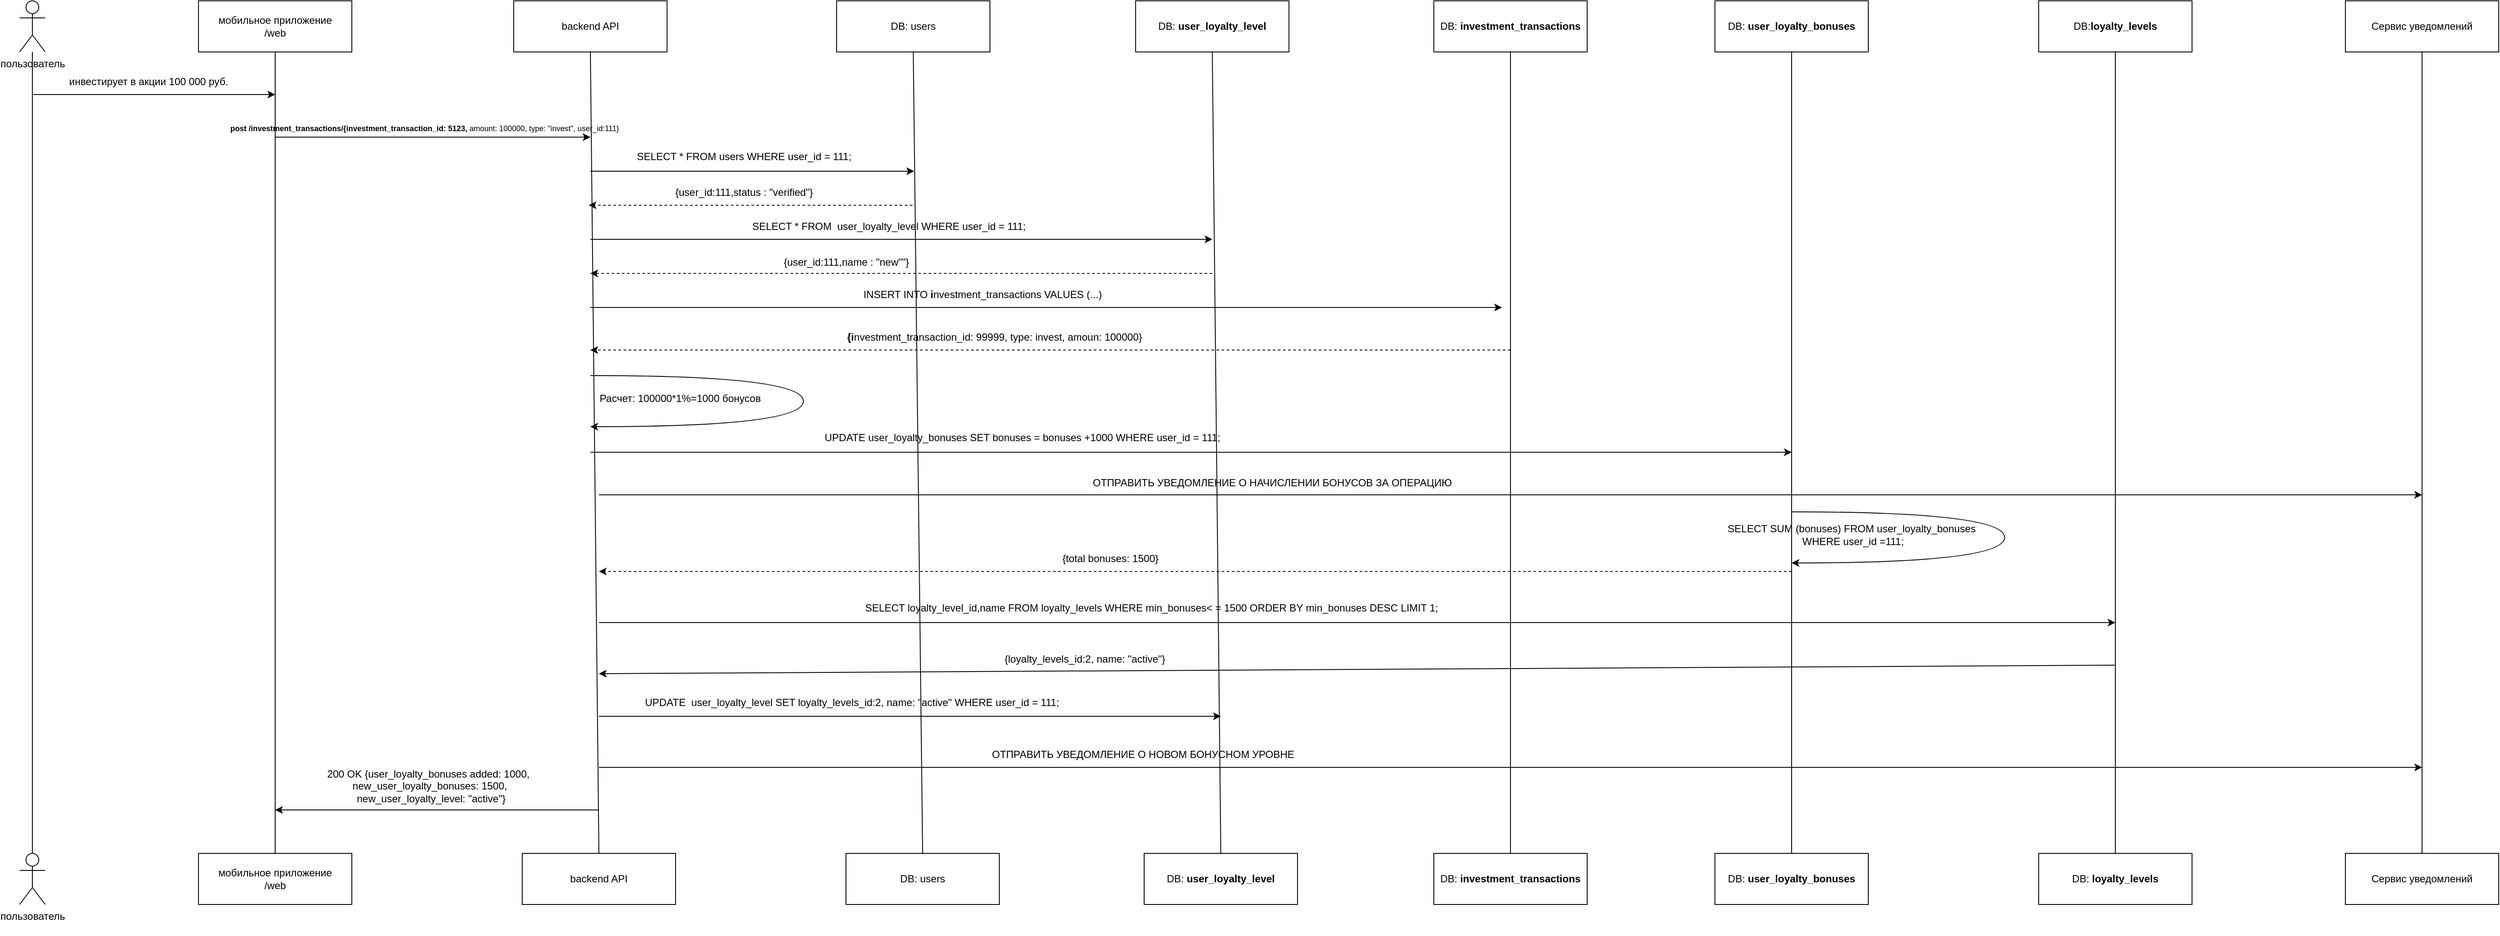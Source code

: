<mxfile version="28.1.0">
  <diagram name="Страница — 1" id="Bk2SN39NL-XOOlmCxDbU">
    <mxGraphModel dx="1296" dy="637" grid="1" gridSize="10" guides="1" tooltips="1" connect="1" arrows="1" fold="1" page="1" pageScale="1" pageWidth="1169" pageHeight="827" math="0" shadow="0">
      <root>
        <mxCell id="0" />
        <mxCell id="1" parent="0" />
        <mxCell id="AueZX1-6-Mkk2wAswE7E-1" value="пользователь&lt;div&gt;&lt;br&gt;&lt;/div&gt;" style="shape=umlActor;verticalLabelPosition=bottom;verticalAlign=top;html=1;outlineConnect=0;" vertex="1" parent="1">
          <mxGeometry x="30" y="10" width="30" height="60" as="geometry" />
        </mxCell>
        <mxCell id="AueZX1-6-Mkk2wAswE7E-9" value="пользователь&lt;div&gt;&lt;br&gt;&lt;/div&gt;" style="shape=umlActor;verticalLabelPosition=bottom;verticalAlign=top;html=1;outlineConnect=0;" vertex="1" parent="1">
          <mxGeometry x="30" y="1011" width="30" height="60" as="geometry" />
        </mxCell>
        <mxCell id="AueZX1-6-Mkk2wAswE7E-10" value="мобильное приложение&lt;div&gt;/web&lt;/div&gt;" style="rounded=0;whiteSpace=wrap;html=1;" vertex="1" parent="1">
          <mxGeometry x="240" y="10" width="180" height="60" as="geometry" />
        </mxCell>
        <mxCell id="AueZX1-6-Mkk2wAswE7E-12" value="мобильное приложение&lt;div&gt;/web&lt;/div&gt;" style="rounded=0;whiteSpace=wrap;html=1;" vertex="1" parent="1">
          <mxGeometry x="240" y="1011" width="180" height="60" as="geometry" />
        </mxCell>
        <mxCell id="AueZX1-6-Mkk2wAswE7E-13" value="backend API" style="rounded=0;whiteSpace=wrap;html=1;" vertex="1" parent="1">
          <mxGeometry x="610" y="10" width="180" height="60" as="geometry" />
        </mxCell>
        <mxCell id="AueZX1-6-Mkk2wAswE7E-14" value="backend API" style="rounded=0;whiteSpace=wrap;html=1;" vertex="1" parent="1">
          <mxGeometry x="620" y="1011" width="180" height="60" as="geometry" />
        </mxCell>
        <mxCell id="AueZX1-6-Mkk2wAswE7E-15" value="DB: users" style="rounded=0;whiteSpace=wrap;html=1;" vertex="1" parent="1">
          <mxGeometry x="989" y="10" width="180" height="60" as="geometry" />
        </mxCell>
        <mxCell id="AueZX1-6-Mkk2wAswE7E-16" value="DB: users" style="rounded=0;whiteSpace=wrap;html=1;" vertex="1" parent="1">
          <mxGeometry x="1000" y="1011" width="180" height="60" as="geometry" />
        </mxCell>
        <mxCell id="AueZX1-6-Mkk2wAswE7E-17" value="" style="endArrow=none;html=1;rounded=0;exitX=0.5;exitY=0;exitDx=0;exitDy=0;exitPerimeter=0;" edge="1" parent="1" source="AueZX1-6-Mkk2wAswE7E-9" target="AueZX1-6-Mkk2wAswE7E-1">
          <mxGeometry width="50" height="50" relative="1" as="geometry">
            <mxPoint x="670" y="310" as="sourcePoint" />
            <mxPoint x="720" y="260" as="targetPoint" />
          </mxGeometry>
        </mxCell>
        <mxCell id="AueZX1-6-Mkk2wAswE7E-18" value="" style="endArrow=none;html=1;rounded=0;entryX=0.5;entryY=1;entryDx=0;entryDy=0;exitX=0.5;exitY=0;exitDx=0;exitDy=0;" edge="1" parent="1" source="AueZX1-6-Mkk2wAswE7E-12" target="AueZX1-6-Mkk2wAswE7E-10">
          <mxGeometry width="50" height="50" relative="1" as="geometry">
            <mxPoint x="220" y="480" as="sourcePoint" />
            <mxPoint x="270" y="430" as="targetPoint" />
          </mxGeometry>
        </mxCell>
        <mxCell id="AueZX1-6-Mkk2wAswE7E-21" value="" style="endArrow=classic;html=1;rounded=0;" edge="1" parent="1">
          <mxGeometry width="50" height="50" relative="1" as="geometry">
            <mxPoint x="46" y="120" as="sourcePoint" />
            <mxPoint x="330" y="120" as="targetPoint" />
          </mxGeometry>
        </mxCell>
        <mxCell id="AueZX1-6-Mkk2wAswE7E-22" value="инвестирует в акции 100 000 руб." style="text;html=1;align=center;verticalAlign=middle;resizable=0;points=[];autosize=1;strokeColor=none;fillColor=none;" vertex="1" parent="1">
          <mxGeometry x="76" y="90" width="210" height="30" as="geometry" />
        </mxCell>
        <mxCell id="AueZX1-6-Mkk2wAswE7E-23" value="" style="endArrow=none;html=1;rounded=0;entryX=0.5;entryY=1;entryDx=0;entryDy=0;exitX=0.5;exitY=0;exitDx=0;exitDy=0;" edge="1" parent="1" source="AueZX1-6-Mkk2wAswE7E-14" target="AueZX1-6-Mkk2wAswE7E-13">
          <mxGeometry width="50" height="50" relative="1" as="geometry">
            <mxPoint x="200" y="370" as="sourcePoint" />
            <mxPoint x="250" y="320" as="targetPoint" />
          </mxGeometry>
        </mxCell>
        <mxCell id="AueZX1-6-Mkk2wAswE7E-24" value="&lt;span style=&quot;font-weight: 700;&quot;&gt;post /investment_transactions/{&lt;/span&gt;&lt;span style=&quot;font-weight: 700;&quot;&gt;investment_transaction_id: 5123,&amp;nbsp;&lt;/span&gt;&lt;span style=&quot;text-align: left; text-wrap-mode: wrap;&quot;&gt;amount: 100000, type: &quot;invest&quot;, user_id:111}&lt;/span&gt;" style="text;html=1;align=center;verticalAlign=middle;resizable=0;points=[];autosize=1;strokeColor=none;fillColor=none;fontSize=9;" vertex="1" parent="1">
          <mxGeometry x="265" y="150" width="480" height="20" as="geometry" />
        </mxCell>
        <mxCell id="AueZX1-6-Mkk2wAswE7E-25" value="" style="endArrow=classic;html=1;rounded=0;" edge="1" parent="1">
          <mxGeometry width="50" height="50" relative="1" as="geometry">
            <mxPoint x="330" y="170" as="sourcePoint" />
            <mxPoint x="700" y="170" as="targetPoint" />
          </mxGeometry>
        </mxCell>
        <mxCell id="AueZX1-6-Mkk2wAswE7E-29" value="" style="endArrow=none;html=1;rounded=0;entryX=0.5;entryY=1;entryDx=0;entryDy=0;exitX=0.5;exitY=0;exitDx=0;exitDy=0;" edge="1" parent="1" source="AueZX1-6-Mkk2wAswE7E-16" target="AueZX1-6-Mkk2wAswE7E-15">
          <mxGeometry width="50" height="50" relative="1" as="geometry">
            <mxPoint x="1170" y="520" as="sourcePoint" />
            <mxPoint x="1220" y="470" as="targetPoint" />
          </mxGeometry>
        </mxCell>
        <mxCell id="AueZX1-6-Mkk2wAswE7E-30" value="" style="endArrow=classic;html=1;rounded=0;" edge="1" parent="1">
          <mxGeometry width="50" height="50" relative="1" as="geometry">
            <mxPoint x="700" y="210" as="sourcePoint" />
            <mxPoint x="1080" y="210" as="targetPoint" />
          </mxGeometry>
        </mxCell>
        <mxCell id="AueZX1-6-Mkk2wAswE7E-31" value="SELECT * FROM users WHERE user_id = 111;" style="text;html=1;align=center;verticalAlign=middle;resizable=0;points=[];autosize=1;strokeColor=none;fillColor=none;" vertex="1" parent="1">
          <mxGeometry x="740" y="178" width="280" height="30" as="geometry" />
        </mxCell>
        <mxCell id="AueZX1-6-Mkk2wAswE7E-33" value="" style="endArrow=classic;html=1;rounded=0;dashed=1;" edge="1" parent="1">
          <mxGeometry width="50" height="50" relative="1" as="geometry">
            <mxPoint x="1078" y="250" as="sourcePoint" />
            <mxPoint x="698" y="250" as="targetPoint" />
          </mxGeometry>
        </mxCell>
        <mxCell id="AueZX1-6-Mkk2wAswE7E-34" value="{user_id:111,status : &quot;verified&quot;}" style="text;html=1;align=center;verticalAlign=middle;resizable=0;points=[];autosize=1;strokeColor=none;fillColor=none;" vertex="1" parent="1">
          <mxGeometry x="785" y="220" width="190" height="30" as="geometry" />
        </mxCell>
        <mxCell id="AueZX1-6-Mkk2wAswE7E-35" value="DB:&amp;nbsp;&lt;span style=&quot;font-weight: 700; text-wrap-mode: nowrap;&quot;&gt;user_loyalty_level&lt;/span&gt;" style="rounded=0;whiteSpace=wrap;html=1;" vertex="1" parent="1">
          <mxGeometry x="1340" y="10" width="180" height="60" as="geometry" />
        </mxCell>
        <mxCell id="AueZX1-6-Mkk2wAswE7E-36" value="DB:&amp;nbsp;&lt;span style=&quot;font-weight: 700; text-wrap-mode: nowrap;&quot;&gt;user_loyalty_level&lt;/span&gt;" style="rounded=0;whiteSpace=wrap;html=1;" vertex="1" parent="1">
          <mxGeometry x="1350" y="1011" width="180" height="60" as="geometry" />
        </mxCell>
        <mxCell id="AueZX1-6-Mkk2wAswE7E-37" value="" style="endArrow=none;html=1;rounded=0;entryX=0.5;entryY=1;entryDx=0;entryDy=0;exitX=0.5;exitY=0;exitDx=0;exitDy=0;" edge="1" parent="1" source="AueZX1-6-Mkk2wAswE7E-36" target="AueZX1-6-Mkk2wAswE7E-35">
          <mxGeometry width="50" height="50" relative="1" as="geometry">
            <mxPoint x="1440" y="500" as="sourcePoint" />
            <mxPoint x="1080" y="210" as="targetPoint" />
          </mxGeometry>
        </mxCell>
        <mxCell id="AueZX1-6-Mkk2wAswE7E-38" value="" style="endArrow=classic;html=1;rounded=0;" edge="1" parent="1">
          <mxGeometry width="50" height="50" relative="1" as="geometry">
            <mxPoint x="700" y="290" as="sourcePoint" />
            <mxPoint x="1430" y="290" as="targetPoint" />
          </mxGeometry>
        </mxCell>
        <mxCell id="AueZX1-6-Mkk2wAswE7E-39" value="SELECT * FROM&amp;nbsp;&lt;span style=&quot;text-wrap-mode: wrap;&quot;&gt;&amp;nbsp;&lt;/span&gt;user_loyalty_level&amp;nbsp;WHERE user_id = 111;" style="text;html=1;align=center;verticalAlign=middle;resizable=0;points=[];autosize=1;strokeColor=none;fillColor=none;" vertex="1" parent="1">
          <mxGeometry x="880" y="260" width="340" height="30" as="geometry" />
        </mxCell>
        <mxCell id="AueZX1-6-Mkk2wAswE7E-40" value="" style="endArrow=classic;html=1;rounded=0;dashed=1;" edge="1" parent="1">
          <mxGeometry width="50" height="50" relative="1" as="geometry">
            <mxPoint x="1430" y="330" as="sourcePoint" />
            <mxPoint x="700" y="330" as="targetPoint" />
          </mxGeometry>
        </mxCell>
        <mxCell id="AueZX1-6-Mkk2wAswE7E-41" value="{user_id:111,&lt;span style=&quot;text-align: left; text-wrap-mode: wrap;&quot;&gt;name&amp;nbsp;&lt;/span&gt;: &quot;new&quot;&lt;span style=&quot;text-align: left; text-wrap-mode: wrap;&quot;&gt;&quot;&lt;/span&gt;}" style="text;html=1;align=center;verticalAlign=middle;resizable=0;points=[];autosize=1;strokeColor=none;fillColor=none;" vertex="1" parent="1">
          <mxGeometry x="915" y="302" width="170" height="30" as="geometry" />
        </mxCell>
        <mxCell id="AueZX1-6-Mkk2wAswE7E-42" value="" style="curved=1;endArrow=none;html=1;rounded=0;startArrow=classic;startFill=1;endFill=0;" edge="1" parent="1">
          <mxGeometry width="50" height="50" relative="1" as="geometry">
            <mxPoint x="2110" y="670" as="sourcePoint" />
            <mxPoint x="2110" y="610" as="targetPoint" />
            <Array as="points">
              <mxPoint x="2360" y="670" />
              <mxPoint x="2360" y="610" />
            </Array>
          </mxGeometry>
        </mxCell>
        <mxCell id="AueZX1-6-Mkk2wAswE7E-43" value="Расчет: 100000*1%=1000 бонусов" style="text;html=1;align=center;verticalAlign=middle;resizable=0;points=[];autosize=1;strokeColor=none;fillColor=none;" vertex="1" parent="1">
          <mxGeometry x="700" y="462" width="210" height="30" as="geometry" />
        </mxCell>
        <mxCell id="AueZX1-6-Mkk2wAswE7E-45" value="DB:&amp;nbsp;&lt;span style=&quot;font-weight: 700; text-wrap-mode: nowrap;&quot;&gt;investment_transactions&lt;/span&gt;" style="rounded=0;whiteSpace=wrap;html=1;" vertex="1" parent="1">
          <mxGeometry x="1690" y="10" width="180" height="60" as="geometry" />
        </mxCell>
        <mxCell id="AueZX1-6-Mkk2wAswE7E-46" value="DB:&amp;nbsp;&lt;span style=&quot;font-weight: 700; text-wrap-mode: nowrap;&quot;&gt;investment_transactions&lt;/span&gt;" style="rounded=0;whiteSpace=wrap;html=1;" vertex="1" parent="1">
          <mxGeometry x="1690" y="1011" width="180" height="60" as="geometry" />
        </mxCell>
        <mxCell id="AueZX1-6-Mkk2wAswE7E-47" value="" style="endArrow=classic;html=1;rounded=0;" edge="1" parent="1">
          <mxGeometry width="50" height="50" relative="1" as="geometry">
            <mxPoint x="700" y="370" as="sourcePoint" />
            <mxPoint x="1770" y="370" as="targetPoint" />
          </mxGeometry>
        </mxCell>
        <mxCell id="AueZX1-6-Mkk2wAswE7E-48" value="" style="endArrow=none;html=1;rounded=0;entryX=0.5;entryY=1;entryDx=0;entryDy=0;exitX=0.5;exitY=0;exitDx=0;exitDy=0;" edge="1" parent="1" source="AueZX1-6-Mkk2wAswE7E-46" target="AueZX1-6-Mkk2wAswE7E-45">
          <mxGeometry width="50" height="50" relative="1" as="geometry">
            <mxPoint x="1200" y="500" as="sourcePoint" />
            <mxPoint x="1250" y="450" as="targetPoint" />
          </mxGeometry>
        </mxCell>
        <mxCell id="AueZX1-6-Mkk2wAswE7E-49" value="INSERT INTO&amp;nbsp;&lt;span style=&quot;font-weight: 700;&quot;&gt;i&lt;/span&gt;nvestment_transactions VALUES (...)" style="text;html=1;align=center;verticalAlign=middle;resizable=0;points=[];autosize=1;strokeColor=none;fillColor=none;" vertex="1" parent="1">
          <mxGeometry x="1010" y="340" width="300" height="30" as="geometry" />
        </mxCell>
        <mxCell id="AueZX1-6-Mkk2wAswE7E-50" value="" style="endArrow=classic;html=1;rounded=0;dashed=1;" edge="1" parent="1">
          <mxGeometry width="50" height="50" relative="1" as="geometry">
            <mxPoint x="1780" y="420" as="sourcePoint" />
            <mxPoint x="700" y="420" as="targetPoint" />
          </mxGeometry>
        </mxCell>
        <mxCell id="AueZX1-6-Mkk2wAswE7E-51" value="&lt;span style=&quot;font-weight: 700;&quot;&gt;{i&lt;/span&gt;nvestment_transaction_id: 99999, type: invest, amoun: 100000}" style="text;html=1;align=center;verticalAlign=middle;resizable=0;points=[];autosize=1;strokeColor=none;fillColor=none;" vertex="1" parent="1">
          <mxGeometry x="989" y="390" width="370" height="30" as="geometry" />
        </mxCell>
        <mxCell id="AueZX1-6-Mkk2wAswE7E-55" value="DB:&amp;nbsp;&lt;span style=&quot;font-weight: 700; text-wrap-mode: nowrap;&quot;&gt;user_loyalty_bonuses&lt;/span&gt;" style="rounded=0;whiteSpace=wrap;html=1;" vertex="1" parent="1">
          <mxGeometry x="2020" y="10" width="180" height="60" as="geometry" />
        </mxCell>
        <mxCell id="AueZX1-6-Mkk2wAswE7E-56" value="DB:&amp;nbsp;&lt;span style=&quot;font-weight: 700; text-wrap-mode: nowrap;&quot;&gt;user_loyalty_bonuses&lt;/span&gt;" style="rounded=0;whiteSpace=wrap;html=1;" vertex="1" parent="1">
          <mxGeometry x="2020" y="1011" width="180" height="60" as="geometry" />
        </mxCell>
        <mxCell id="AueZX1-6-Mkk2wAswE7E-57" value="" style="endArrow=none;html=1;rounded=0;entryX=0.5;entryY=1;entryDx=0;entryDy=0;exitX=0.5;exitY=0;exitDx=0;exitDy=0;" edge="1" parent="1" source="AueZX1-6-Mkk2wAswE7E-56" target="AueZX1-6-Mkk2wAswE7E-55">
          <mxGeometry width="50" height="50" relative="1" as="geometry">
            <mxPoint x="1110" y="240" as="sourcePoint" />
            <mxPoint x="1160" y="190" as="targetPoint" />
          </mxGeometry>
        </mxCell>
        <mxCell id="AueZX1-6-Mkk2wAswE7E-58" value="" style="endArrow=classic;html=1;rounded=0;" edge="1" parent="1">
          <mxGeometry width="50" height="50" relative="1" as="geometry">
            <mxPoint x="700" y="540" as="sourcePoint" />
            <mxPoint x="2110" y="540" as="targetPoint" />
          </mxGeometry>
        </mxCell>
        <mxCell id="AueZX1-6-Mkk2wAswE7E-59" value="UPDATE&amp;nbsp;user_loyalty_bonuses SET bonuses = bonuses&amp;nbsp;+1000 WHERE user_id = 111;&amp;nbsp;&amp;nbsp;" style="text;html=1;align=center;verticalAlign=middle;resizable=0;points=[];autosize=1;strokeColor=none;fillColor=none;" vertex="1" parent="1">
          <mxGeometry x="965" y="508" width="490" height="30" as="geometry" />
        </mxCell>
        <mxCell id="AueZX1-6-Mkk2wAswE7E-60" value="" style="curved=1;endArrow=classic;html=1;rounded=0;" edge="1" parent="1">
          <mxGeometry width="50" height="50" relative="1" as="geometry">
            <mxPoint x="700" y="450" as="sourcePoint" />
            <mxPoint x="700" y="510" as="targetPoint" />
            <Array as="points">
              <mxPoint x="950" y="450" />
              <mxPoint x="950" y="510" />
            </Array>
          </mxGeometry>
        </mxCell>
        <mxCell id="AueZX1-6-Mkk2wAswE7E-63" value="SELECT SUM (bonuses) FROM&amp;nbsp;user_loyalty_bonuses&lt;div&gt;&amp;nbsp;WHERE user_id =111;&lt;/div&gt;" style="text;html=1;align=center;verticalAlign=middle;resizable=0;points=[];autosize=1;strokeColor=none;fillColor=none;" vertex="1" parent="1">
          <mxGeometry x="2025" y="617" width="310" height="40" as="geometry" />
        </mxCell>
        <mxCell id="AueZX1-6-Mkk2wAswE7E-66" value="" style="endArrow=classic;html=1;rounded=0;dashed=1;" edge="1" parent="1">
          <mxGeometry width="50" height="50" relative="1" as="geometry">
            <mxPoint x="2110" y="680" as="sourcePoint" />
            <mxPoint x="710" y="680" as="targetPoint" />
          </mxGeometry>
        </mxCell>
        <mxCell id="AueZX1-6-Mkk2wAswE7E-67" value="{total bonuses: 1500}" style="text;html=1;align=center;verticalAlign=middle;resizable=0;points=[];autosize=1;strokeColor=none;fillColor=none;" vertex="1" parent="1">
          <mxGeometry x="1240" y="650" width="140" height="30" as="geometry" />
        </mxCell>
        <mxCell id="AueZX1-6-Mkk2wAswE7E-68" value="DB:&lt;span style=&quot;font-weight: 700; text-wrap-mode: nowrap;&quot;&gt;loyalty_levels&lt;/span&gt;" style="rounded=0;whiteSpace=wrap;html=1;" vertex="1" parent="1">
          <mxGeometry x="2400" y="10" width="180" height="60" as="geometry" />
        </mxCell>
        <mxCell id="AueZX1-6-Mkk2wAswE7E-70" value="DB:&amp;nbsp;&lt;span style=&quot;font-weight: 700; text-wrap-mode: nowrap;&quot;&gt;loyalty_levels&lt;/span&gt;" style="rounded=0;whiteSpace=wrap;html=1;" vertex="1" parent="1">
          <mxGeometry x="2400" y="1011" width="180" height="60" as="geometry" />
        </mxCell>
        <mxCell id="AueZX1-6-Mkk2wAswE7E-71" value="" style="endArrow=none;html=1;rounded=0;exitX=0.5;exitY=0;exitDx=0;exitDy=0;entryX=0.5;entryY=1;entryDx=0;entryDy=0;" edge="1" parent="1" source="AueZX1-6-Mkk2wAswE7E-70" target="AueZX1-6-Mkk2wAswE7E-68">
          <mxGeometry width="50" height="50" relative="1" as="geometry">
            <mxPoint x="2090" y="670" as="sourcePoint" />
            <mxPoint x="2140" y="620" as="targetPoint" />
          </mxGeometry>
        </mxCell>
        <mxCell id="AueZX1-6-Mkk2wAswE7E-72" value="" style="endArrow=classic;html=1;rounded=0;" edge="1" parent="1">
          <mxGeometry width="50" height="50" relative="1" as="geometry">
            <mxPoint x="710" y="740" as="sourcePoint" />
            <mxPoint x="2490" y="740" as="targetPoint" />
          </mxGeometry>
        </mxCell>
        <mxCell id="AueZX1-6-Mkk2wAswE7E-73" value="SELECT loyalty_level_id,name FROM&amp;nbsp;loyalty_levels WHERE&amp;nbsp;&lt;span style=&quot;text-align: left; text-wrap-mode: wrap;&quot;&gt;min_bonuses&amp;lt; =&amp;nbsp;&lt;/span&gt;1500 ORDER BY&amp;nbsp;&lt;span style=&quot;text-align: left; text-wrap-mode: wrap;&quot;&gt;min_bonuses DESC LIMIT 1;&lt;/span&gt;&amp;nbsp;" style="text;html=1;align=center;verticalAlign=middle;resizable=0;points=[];autosize=1;strokeColor=none;fillColor=none;" vertex="1" parent="1">
          <mxGeometry x="1010" y="708" width="700" height="30" as="geometry" />
        </mxCell>
        <mxCell id="AueZX1-6-Mkk2wAswE7E-74" value="" style="endArrow=classic;html=1;rounded=0;" edge="1" parent="1">
          <mxGeometry width="50" height="50" relative="1" as="geometry">
            <mxPoint x="2490" y="790" as="sourcePoint" />
            <mxPoint x="710" y="800" as="targetPoint" />
          </mxGeometry>
        </mxCell>
        <mxCell id="AueZX1-6-Mkk2wAswE7E-75" value="{loyalty_levels_id:2, name: &quot;active&quot;}" style="text;html=1;align=center;verticalAlign=middle;resizable=0;points=[];autosize=1;strokeColor=none;fillColor=none;" vertex="1" parent="1">
          <mxGeometry x="1175" y="768" width="210" height="30" as="geometry" />
        </mxCell>
        <mxCell id="AueZX1-6-Mkk2wAswE7E-80" value="" style="endArrow=classic;html=1;rounded=0;" edge="1" parent="1">
          <mxGeometry width="50" height="50" relative="1" as="geometry">
            <mxPoint x="710" y="850" as="sourcePoint" />
            <mxPoint x="1440" y="850" as="targetPoint" />
          </mxGeometry>
        </mxCell>
        <mxCell id="AueZX1-6-Mkk2wAswE7E-81" value="UPDATE&amp;nbsp;&lt;span style=&quot;text-wrap-mode: wrap;&quot;&gt;&amp;nbsp;&lt;/span&gt;user_loyalty_level&amp;nbsp;SET loyalty_levels_id:2, name: &quot;active&quot; WHERE user_id = 111;&amp;nbsp;&amp;nbsp;" style="text;html=1;align=center;verticalAlign=middle;resizable=0;points=[];autosize=1;strokeColor=none;fillColor=none;" vertex="1" parent="1">
          <mxGeometry x="750" y="819" width="520" height="30" as="geometry" />
        </mxCell>
        <mxCell id="AueZX1-6-Mkk2wAswE7E-82" value="Сервис уведомлений" style="rounded=0;whiteSpace=wrap;html=1;" vertex="1" parent="1">
          <mxGeometry x="2760" y="1011" width="180" height="60" as="geometry" />
        </mxCell>
        <mxCell id="AueZX1-6-Mkk2wAswE7E-83" value="Сервис уведомлений" style="rounded=0;whiteSpace=wrap;html=1;" vertex="1" parent="1">
          <mxGeometry x="2760" y="10" width="180" height="60" as="geometry" />
        </mxCell>
        <mxCell id="AueZX1-6-Mkk2wAswE7E-84" value="" style="endArrow=classic;html=1;rounded=0;" edge="1" parent="1">
          <mxGeometry width="50" height="50" relative="1" as="geometry">
            <mxPoint x="710" y="590" as="sourcePoint" />
            <mxPoint x="2850" y="590" as="targetPoint" />
          </mxGeometry>
        </mxCell>
        <mxCell id="AueZX1-6-Mkk2wAswE7E-85" value="" style="endArrow=none;html=1;rounded=0;entryX=0.5;entryY=1;entryDx=0;entryDy=0;exitX=0.5;exitY=0;exitDx=0;exitDy=0;" edge="1" parent="1" source="AueZX1-6-Mkk2wAswE7E-82" target="AueZX1-6-Mkk2wAswE7E-83">
          <mxGeometry width="50" height="50" relative="1" as="geometry">
            <mxPoint x="1860" y="490" as="sourcePoint" />
            <mxPoint x="1910" y="440" as="targetPoint" />
          </mxGeometry>
        </mxCell>
        <mxCell id="AueZX1-6-Mkk2wAswE7E-86" value="ОТПРАВИТЬ УВЕДОМЛЕНИЕ О НАЧИСЛЕНИИ БОНУСОВ ЗА ОПЕРАЦИЮ" style="text;html=1;align=center;verticalAlign=middle;resizable=0;points=[];autosize=1;strokeColor=none;fillColor=none;" vertex="1" parent="1">
          <mxGeometry x="1275" y="561" width="450" height="30" as="geometry" />
        </mxCell>
        <mxCell id="AueZX1-6-Mkk2wAswE7E-87" value="" style="endArrow=classic;html=1;rounded=0;" edge="1" parent="1">
          <mxGeometry width="50" height="50" relative="1" as="geometry">
            <mxPoint x="710" y="910" as="sourcePoint" />
            <mxPoint x="2850" y="910" as="targetPoint" />
          </mxGeometry>
        </mxCell>
        <mxCell id="AueZX1-6-Mkk2wAswE7E-88" value="ОТПРАВИТЬ УВЕДОМЛЕНИЕ О НОВОМ БОНУСНОМ УРОВНЕ&amp;nbsp;" style="text;html=1;align=center;verticalAlign=middle;resizable=0;points=[];autosize=1;strokeColor=none;fillColor=none;" vertex="1" parent="1">
          <mxGeometry x="1160" y="880" width="380" height="30" as="geometry" />
        </mxCell>
        <mxCell id="AueZX1-6-Mkk2wAswE7E-89" value="" style="endArrow=classic;html=1;rounded=0;" edge="1" parent="1">
          <mxGeometry width="50" height="50" relative="1" as="geometry">
            <mxPoint x="710" y="960" as="sourcePoint" />
            <mxPoint x="330" y="960" as="targetPoint" />
          </mxGeometry>
        </mxCell>
        <mxCell id="AueZX1-6-Mkk2wAswE7E-90" value="200 OK {user_loyalty_bonuses added: 1000,&amp;nbsp;&lt;div&gt;new_user_loyalty_bonuses: 1500,&lt;div&gt;&amp;nbsp;new_user_loyalty_level: &quot;active&quot;}&lt;/div&gt;&lt;/div&gt;" style="text;html=1;align=center;verticalAlign=middle;resizable=0;points=[];autosize=1;strokeColor=none;fillColor=none;" vertex="1" parent="1">
          <mxGeometry x="381" y="902" width="260" height="60" as="geometry" />
        </mxCell>
      </root>
    </mxGraphModel>
  </diagram>
</mxfile>
